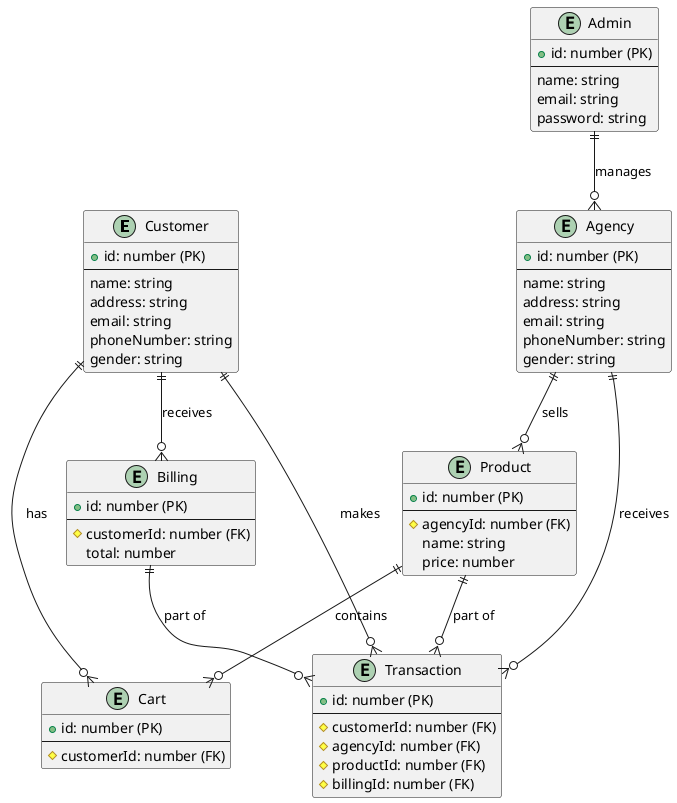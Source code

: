 @startuml entity-relationship-diagram

entity "Customer" as customer {
  + id: number (PK)
  ---
  name: string
  address: string
  email: string
  phoneNumber: string
  gender: string
}

entity "Cart" as cart {
  + id: number (PK)
  ---
  # customerId: number (FK)
}

entity "Transaction" as transaction {
  + id: number (PK)
  ---
  # customerId: number (FK)
  # agencyId: number (FK)
  # productId: number (FK)
  # billingId: number (FK)
}

entity "Billing" as billing {
  + id: number (PK)
  ---
  # customerId: number (FK)
  total: number
}

entity "Agency" as agency {
  + id: number (PK)
  ---
  name: string
  address: string
  email: string
  phoneNumber: string
  gender: string
}

entity "Product" as product {
  + id: number (PK)
  ---
  # agencyId: number (FK)
  name: string
  price: number
}

entity "Admin" as admin {
  + id: number (PK)
  ---
  name: string
  email: string
  password: string
}

customer ||--o{ cart : has
customer ||--o{ transaction : makes
customer ||--o{ billing : receives
agency ||--o{ transaction : receives
agency ||--o{ product : sells
product ||--o{ cart : contains
product ||--o{ transaction : part of
billing ||--o{ transaction : part of
admin ||--o{ agency : manages

@enduml